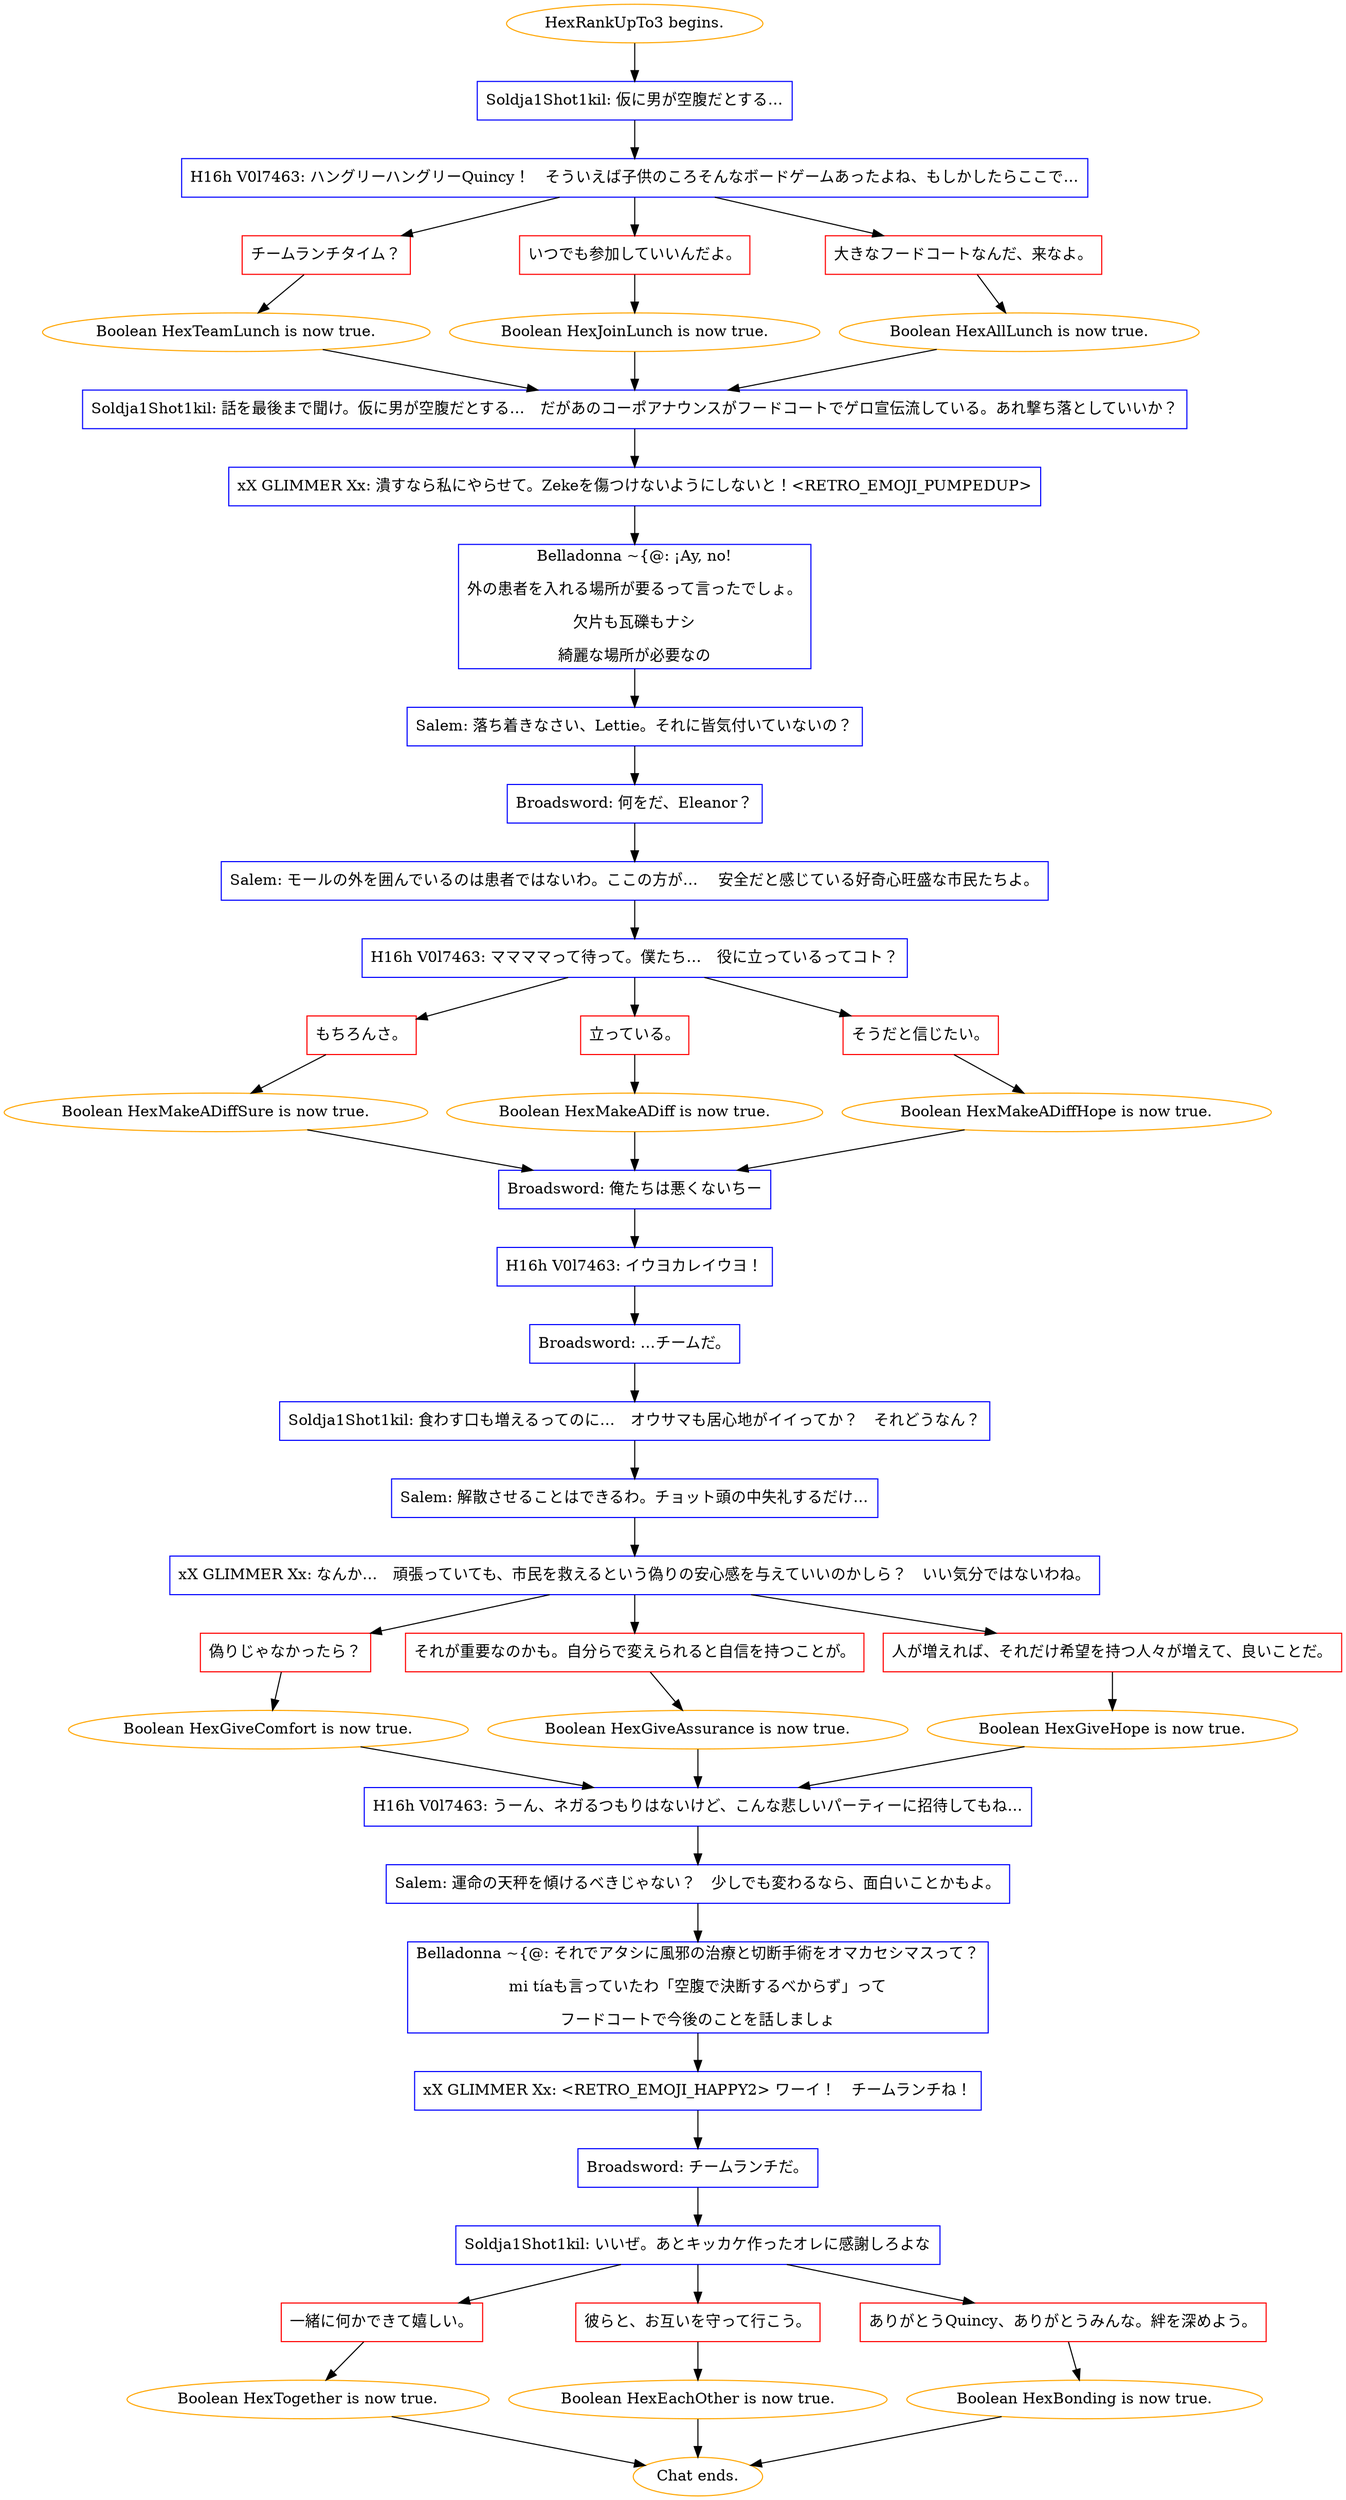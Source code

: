 digraph {
	"HexRankUpTo3 begins." [color=orange];
		"HexRankUpTo3 begins." -> j1092532736;
	j1092532736 [label="Soldja1Shot1kil: 仮に男が空腹だとする…",shape=box,color=blue];
		j1092532736 -> j3623550501;
	j3623550501 [label="H16h V0l7463: ハングリーハングリーQuincy！　そういえば子供のころそんなボードゲームあったよね、もしかしたらここで…",shape=box,color=blue];
		j3623550501 -> j610496566;
		j3623550501 -> j2715924732;
		j3623550501 -> j173499858;
	j610496566 [label="チームランチタイム？",shape=box,color=red];
		j610496566 -> j1309950047;
	j2715924732 [label="いつでも参加していいんだよ。",shape=box,color=red];
		j2715924732 -> j3391764151;
	j173499858 [label="大きなフードコートなんだ、来なよ。",shape=box,color=red];
		j173499858 -> j3373606613;
	j1309950047 [label="Boolean HexTeamLunch is now true.",color=orange];
		j1309950047 -> j1024673281;
	j3391764151 [label="Boolean HexJoinLunch is now true.",color=orange];
		j3391764151 -> j1024673281;
	j3373606613 [label="Boolean HexAllLunch is now true.",color=orange];
		j3373606613 -> j1024673281;
	j1024673281 [label="Soldja1Shot1kil: 話を最後まで聞け。仮に男が空腹だとする…　だがあのコーポアナウンスがフードコートでゲロ宣伝流している。あれ撃ち落としていいか？",shape=box,color=blue];
		j1024673281 -> j2595584178;
	j2595584178 [label="xX GLIMMER Xx: 潰すなら私にやらせて。Zekeを傷つけないようにしないと！<RETRO_EMOJI_PUMPEDUP>",shape=box,color=blue];
		j2595584178 -> j1404994532;
	j1404994532 [label="Belladonna ~{@: ¡Ay, no!
外の患者を入れる場所が要るって言ったでしょ。
欠片も瓦礫もナシ
綺麗な場所が必要なの",shape=box,color=blue];
		j1404994532 -> j2231030568;
	j2231030568 [label="Salem: 落ち着きなさい、Lettie。それに皆気付いていないの？",shape=box,color=blue];
		j2231030568 -> j1359041867;
	j1359041867 [label="Broadsword: 何をだ、Eleanor？",shape=box,color=blue];
		j1359041867 -> j400579102;
	j400579102 [label="Salem: モールの外を囲んでいるのは患者ではないわ。ここの方が… 　安全だと感じている好奇心旺盛な市民たちよ。",shape=box,color=blue];
		j400579102 -> j474954191;
	j474954191 [label="H16h V0l7463: ママママって待って。僕たち…　役に立っているってコト？",shape=box,color=blue];
		j474954191 -> j2731990617;
		j474954191 -> j3588912879;
		j474954191 -> j2101351946;
	j2731990617 [label="もちろんさ。",shape=box,color=red];
		j2731990617 -> j2886131781;
	j3588912879 [label="立っている。",shape=box,color=red];
		j3588912879 -> j95874846;
	j2101351946 [label="そうだと信じたい。",shape=box,color=red];
		j2101351946 -> j2947205473;
	j2886131781 [label="Boolean HexMakeADiffSure is now true.",color=orange];
		j2886131781 -> j1579890704;
	j95874846 [label="Boolean HexMakeADiff is now true.",color=orange];
		j95874846 -> j1579890704;
	j2947205473 [label="Boolean HexMakeADiffHope is now true.",color=orange];
		j2947205473 -> j1579890704;
	j1579890704 [label="Broadsword: 俺たちは悪くないちー",shape=box,color=blue];
		j1579890704 -> j2789785429;
	j2789785429 [label="H16h V0l7463: イウヨカレイウヨ！",shape=box,color=blue];
		j2789785429 -> j907093046;
	j907093046 [label="Broadsword: …チームだ。",shape=box,color=blue];
		j907093046 -> j4130663830;
	j4130663830 [label="Soldja1Shot1kil: 食わす口も増えるってのに…　オウサマも居心地がイイってか？　それどうなん？",shape=box,color=blue];
		j4130663830 -> j3046977064;
	j3046977064 [label="Salem: 解散させることはできるわ。チョット頭の中失礼するだけ…",shape=box,color=blue];
		j3046977064 -> j880579267;
	j880579267 [label="xX GLIMMER Xx: なんか…　頑張っていても、市民を救えるという偽りの安心感を与えていいのかしら？　いい気分ではないわね。",shape=box,color=blue];
		j880579267 -> j211018477;
		j880579267 -> j4111552125;
		j880579267 -> j4254639668;
	j211018477 [label="偽りじゃなかったら？",shape=box,color=red];
		j211018477 -> j1970952347;
	j4111552125 [label="それが重要なのかも。自分らで変えられると自信を持つことが。",shape=box,color=red];
		j4111552125 -> j1991625576;
	j4254639668 [label="人が増えれば、それだけ希望を持つ人々が増えて、良いことだ。",shape=box,color=red];
		j4254639668 -> j1390090147;
	j1970952347 [label="Boolean HexGiveComfort is now true.",color=orange];
		j1970952347 -> j2709232263;
	j1991625576 [label="Boolean HexGiveAssurance is now true.",color=orange];
		j1991625576 -> j2709232263;
	j1390090147 [label="Boolean HexGiveHope is now true.",color=orange];
		j1390090147 -> j2709232263;
	j2709232263 [label="H16h V0l7463: うーん、ネガるつもりはないけど、こんな悲しいパーティーに招待してもね…",shape=box,color=blue];
		j2709232263 -> j649423257;
	j649423257 [label="Salem: 運命の天秤を傾けるべきじゃない？　少しでも変わるなら、面白いことかもよ。",shape=box,color=blue];
		j649423257 -> j18259506;
	j18259506 [label="Belladonna ~{@: それでアタシに風邪の治療と切断手術をオマカセシマスって？
mi tíaも言っていたわ「空腹で決断するべからず」って
フードコートで今後のことを話しましょ",shape=box,color=blue];
		j18259506 -> j1746526309;
	j1746526309 [label="xX GLIMMER Xx: <RETRO_EMOJI_HAPPY2> ワーイ！　チームランチね！",shape=box,color=blue];
		j1746526309 -> j4210181826;
	j4210181826 [label="Broadsword: チームランチだ。",shape=box,color=blue];
		j4210181826 -> j473508180;
	j473508180 [label="Soldja1Shot1kil: いいぜ。あとキッカケ作ったオレに感謝しろよな",shape=box,color=blue];
		j473508180 -> j886302239;
		j473508180 -> j3600724016;
		j473508180 -> j1768390096;
	j886302239 [label="一緒に何かできて嬉しい。",shape=box,color=red];
		j886302239 -> j2358702547;
	j3600724016 [label="彼らと、お互いを守って行こう。",shape=box,color=red];
		j3600724016 -> j2321050970;
	j1768390096 [label="ありがとうQuincy、ありがとうみんな。絆を深めよう。",shape=box,color=red];
		j1768390096 -> j873465822;
	j2358702547 [label="Boolean HexTogether is now true.",color=orange];
		j2358702547 -> "Chat ends.";
	j2321050970 [label="Boolean HexEachOther is now true.",color=orange];
		j2321050970 -> "Chat ends.";
	j873465822 [label="Boolean HexBonding is now true.",color=orange];
		j873465822 -> "Chat ends.";
	"Chat ends." [color=orange];
}
